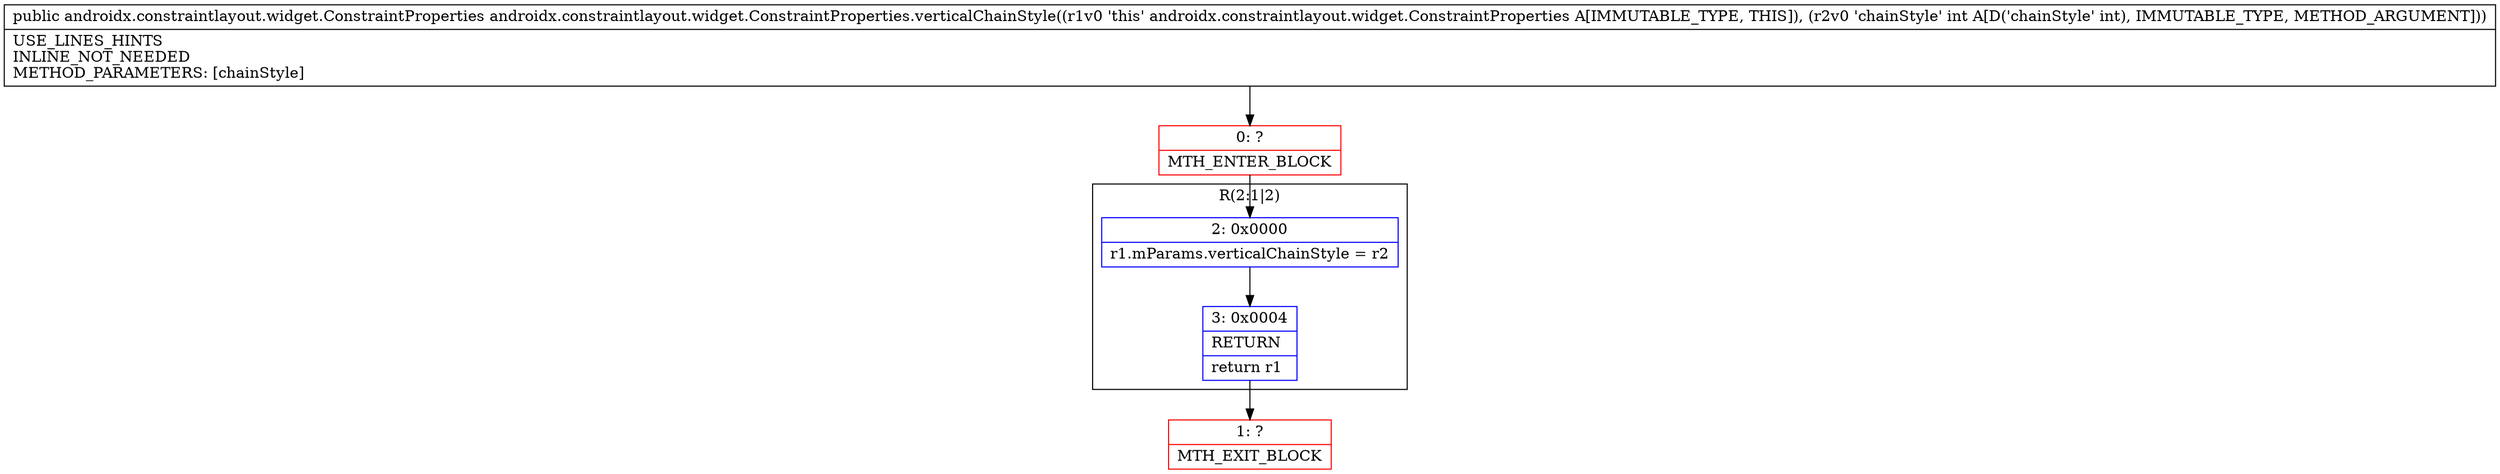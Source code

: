 digraph "CFG forandroidx.constraintlayout.widget.ConstraintProperties.verticalChainStyle(I)Landroidx\/constraintlayout\/widget\/ConstraintProperties;" {
subgraph cluster_Region_1355513129 {
label = "R(2:1|2)";
node [shape=record,color=blue];
Node_2 [shape=record,label="{2\:\ 0x0000|r1.mParams.verticalChainStyle = r2\l}"];
Node_3 [shape=record,label="{3\:\ 0x0004|RETURN\l|return r1\l}"];
}
Node_0 [shape=record,color=red,label="{0\:\ ?|MTH_ENTER_BLOCK\l}"];
Node_1 [shape=record,color=red,label="{1\:\ ?|MTH_EXIT_BLOCK\l}"];
MethodNode[shape=record,label="{public androidx.constraintlayout.widget.ConstraintProperties androidx.constraintlayout.widget.ConstraintProperties.verticalChainStyle((r1v0 'this' androidx.constraintlayout.widget.ConstraintProperties A[IMMUTABLE_TYPE, THIS]), (r2v0 'chainStyle' int A[D('chainStyle' int), IMMUTABLE_TYPE, METHOD_ARGUMENT]))  | USE_LINES_HINTS\lINLINE_NOT_NEEDED\lMETHOD_PARAMETERS: [chainStyle]\l}"];
MethodNode -> Node_0;Node_2 -> Node_3;
Node_3 -> Node_1;
Node_0 -> Node_2;
}

